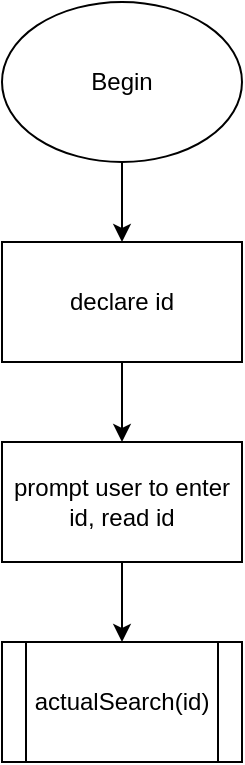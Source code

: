 <mxfile version="13.0.3" type="device"><diagram id="7Ich82Of1t3HKCAk5pHG" name="Page-1"><mxGraphModel dx="1422" dy="3022" grid="1" gridSize="10" guides="1" tooltips="1" connect="1" arrows="1" fold="1" page="1" pageScale="1" pageWidth="850" pageHeight="1100" math="0" shadow="0"><root><mxCell id="0"/><mxCell id="1" parent="0"/><mxCell id="umdk_j3UnT6q9OG2Dpb9-3" value="" style="edgeStyle=orthogonalEdgeStyle;rounded=0;orthogonalLoop=1;jettySize=auto;html=1;" edge="1" parent="1" source="umdk_j3UnT6q9OG2Dpb9-1" target="umdk_j3UnT6q9OG2Dpb9-2"><mxGeometry relative="1" as="geometry"/></mxCell><mxCell id="umdk_j3UnT6q9OG2Dpb9-1" value="Begin" style="ellipse;whiteSpace=wrap;html=1;" vertex="1" parent="1"><mxGeometry x="365" y="-1840" width="120" height="80" as="geometry"/></mxCell><mxCell id="umdk_j3UnT6q9OG2Dpb9-5" value="" style="edgeStyle=orthogonalEdgeStyle;rounded=0;orthogonalLoop=1;jettySize=auto;html=1;" edge="1" parent="1" source="umdk_j3UnT6q9OG2Dpb9-2" target="umdk_j3UnT6q9OG2Dpb9-4"><mxGeometry relative="1" as="geometry"/></mxCell><mxCell id="umdk_j3UnT6q9OG2Dpb9-2" value="declare id" style="rounded=0;whiteSpace=wrap;html=1;" vertex="1" parent="1"><mxGeometry x="365" y="-1720" width="120" height="60" as="geometry"/></mxCell><mxCell id="umdk_j3UnT6q9OG2Dpb9-7" value="" style="edgeStyle=orthogonalEdgeStyle;rounded=0;orthogonalLoop=1;jettySize=auto;html=1;" edge="1" parent="1" source="umdk_j3UnT6q9OG2Dpb9-4" target="umdk_j3UnT6q9OG2Dpb9-6"><mxGeometry relative="1" as="geometry"/></mxCell><mxCell id="umdk_j3UnT6q9OG2Dpb9-4" value="prompt user to enter id, read id" style="rounded=0;whiteSpace=wrap;html=1;" vertex="1" parent="1"><mxGeometry x="365" y="-1620" width="120" height="60" as="geometry"/></mxCell><mxCell id="umdk_j3UnT6q9OG2Dpb9-6" value="actualSearch(id)" style="shape=process;whiteSpace=wrap;html=1;backgroundOutline=1;" vertex="1" parent="1"><mxGeometry x="365" y="-1520" width="120" height="60" as="geometry"/></mxCell></root></mxGraphModel></diagram></mxfile>